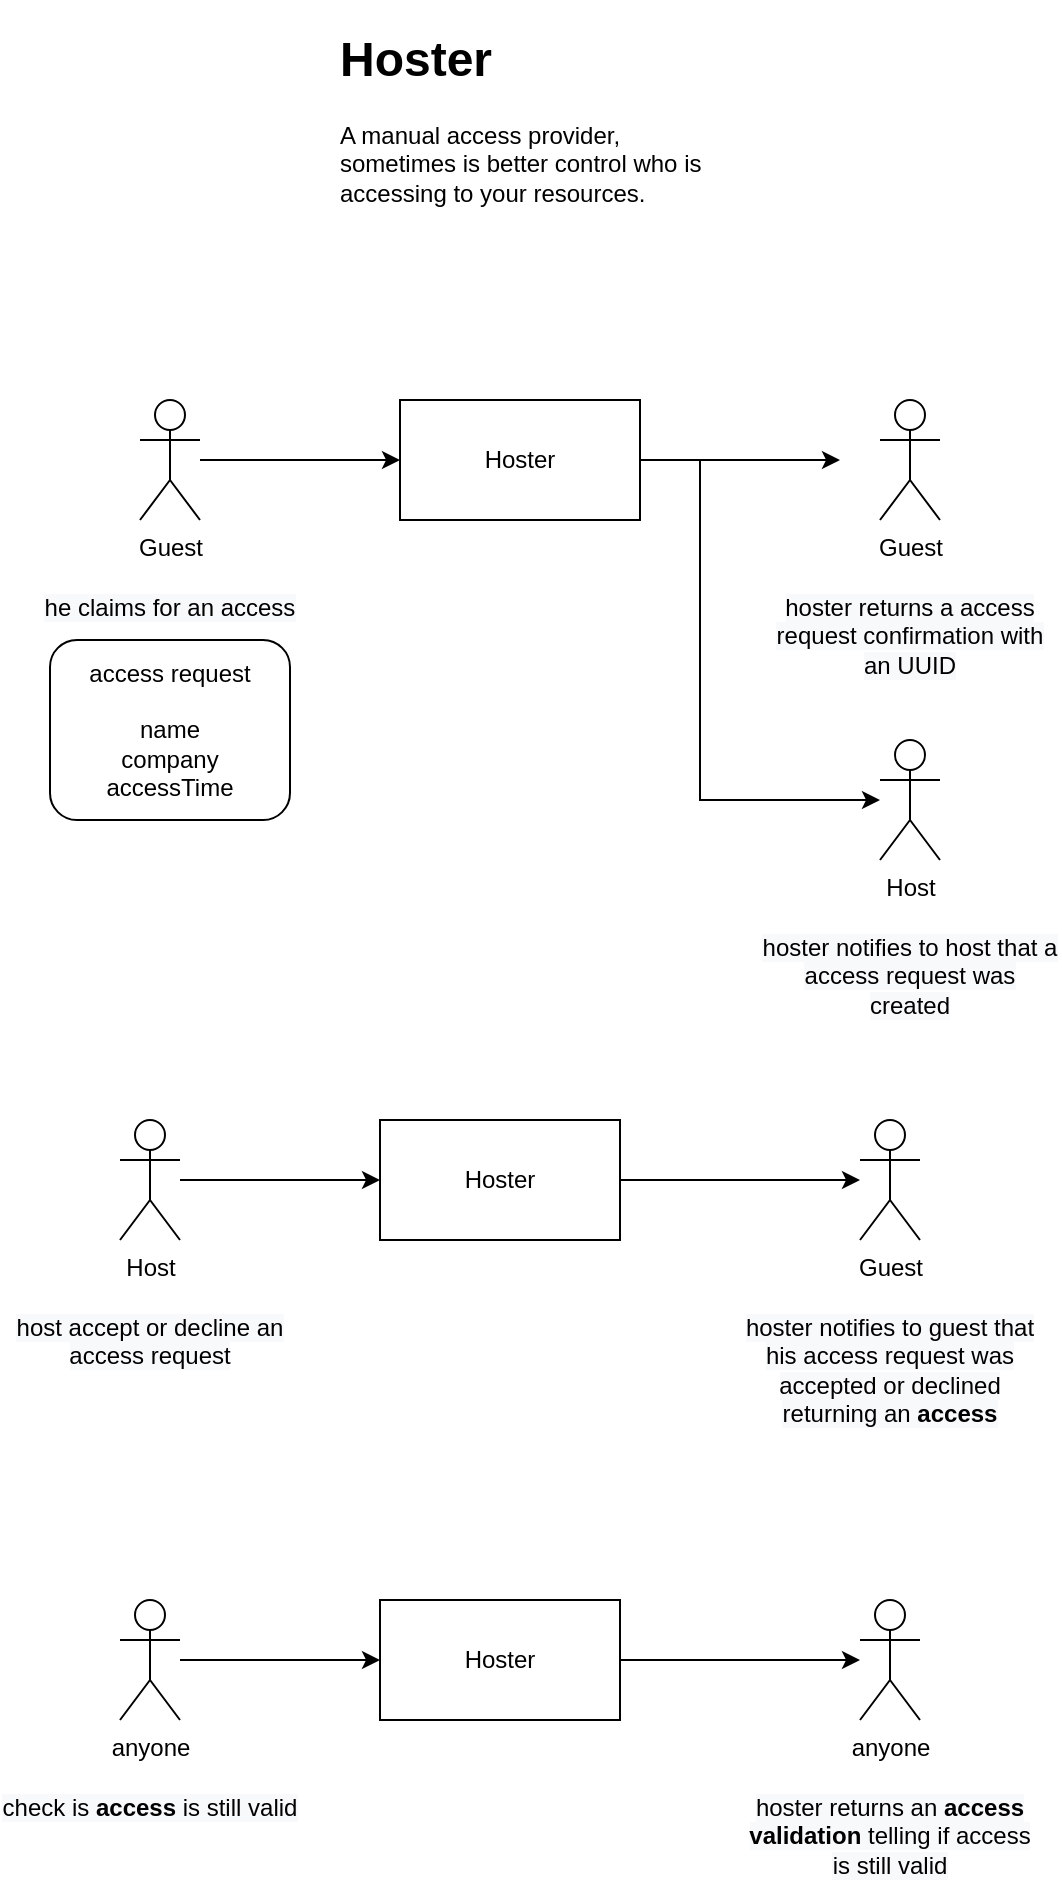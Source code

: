 <mxfile version="15.4.0" type="device" pages="2"><diagram id="d2rvheKDf0ymrMI7MiPh" name="Sketch"><mxGraphModel dx="946" dy="1797" grid="1" gridSize="10" guides="1" tooltips="1" connect="1" arrows="1" fold="1" page="1" pageScale="1" pageWidth="850" pageHeight="1100" math="0" shadow="0"><root><mxCell id="0"/><mxCell id="1" parent="0"/><mxCell id="F1nFw02v-N_Y8sJlDzPB-3" style="edgeStyle=orthogonalEdgeStyle;rounded=0;orthogonalLoop=1;jettySize=auto;html=1;entryX=0;entryY=0.5;entryDx=0;entryDy=0;" edge="1" parent="1" source="F1nFw02v-N_Y8sJlDzPB-1" target="F1nFw02v-N_Y8sJlDzPB-2"><mxGeometry relative="1" as="geometry"/></mxCell><mxCell id="F1nFw02v-N_Y8sJlDzPB-1" value="Guest" style="shape=umlActor;verticalLabelPosition=bottom;verticalAlign=top;html=1;outlineConnect=0;" vertex="1" parent="1"><mxGeometry x="80" y="80" width="30" height="60" as="geometry"/></mxCell><mxCell id="F1nFw02v-N_Y8sJlDzPB-8" style="edgeStyle=orthogonalEdgeStyle;rounded=0;orthogonalLoop=1;jettySize=auto;html=1;exitX=1;exitY=0.5;exitDx=0;exitDy=0;" edge="1" parent="1" source="F1nFw02v-N_Y8sJlDzPB-2"><mxGeometry relative="1" as="geometry"><mxPoint x="430" y="110" as="targetPoint"/></mxGeometry></mxCell><mxCell id="F1nFw02v-N_Y8sJlDzPB-14" style="edgeStyle=orthogonalEdgeStyle;rounded=0;orthogonalLoop=1;jettySize=auto;html=1;exitX=1;exitY=0.5;exitDx=0;exitDy=0;" edge="1" parent="1" source="F1nFw02v-N_Y8sJlDzPB-2" target="F1nFw02v-N_Y8sJlDzPB-13"><mxGeometry relative="1" as="geometry"><mxPoint x="440" y="290" as="targetPoint"/><Array as="points"><mxPoint x="360" y="110"/><mxPoint x="360" y="280"/></Array></mxGeometry></mxCell><mxCell id="F1nFw02v-N_Y8sJlDzPB-2" value="Hoster" style="rounded=0;whiteSpace=wrap;html=1;" vertex="1" parent="1"><mxGeometry x="210" y="80" width="120" height="60" as="geometry"/></mxCell><mxCell id="F1nFw02v-N_Y8sJlDzPB-4" value="&lt;span style=&quot;color: rgb(0 , 0 , 0) ; font-family: &amp;#34;helvetica&amp;#34; ; font-size: 12px ; font-style: normal ; font-weight: 400 ; letter-spacing: normal ; text-indent: 0px ; text-transform: none ; word-spacing: 0px ; background-color: rgb(248 , 249 , 250) ; display: inline ; float: none&quot;&gt;he claims for an access&lt;/span&gt;" style="text;whiteSpace=wrap;html=1;align=center;" vertex="1" parent="1"><mxGeometry x="20" y="170" width="150" height="30" as="geometry"/></mxCell><mxCell id="F1nFw02v-N_Y8sJlDzPB-5" value="access request&lt;br&gt;&lt;br&gt;name&lt;br&gt;company&lt;br&gt;accessTime" style="rounded=1;whiteSpace=wrap;html=1;" vertex="1" parent="1"><mxGeometry x="35" y="200" width="120" height="90" as="geometry"/></mxCell><mxCell id="F1nFw02v-N_Y8sJlDzPB-11" value="Guest" style="shape=umlActor;verticalLabelPosition=bottom;verticalAlign=top;html=1;outlineConnect=0;" vertex="1" parent="1"><mxGeometry x="450" y="80" width="30" height="60" as="geometry"/></mxCell><mxCell id="F1nFw02v-N_Y8sJlDzPB-12" value="&lt;span style=&quot;color: rgb(0 , 0 , 0) ; font-family: &amp;#34;helvetica&amp;#34; ; font-size: 12px ; font-style: normal ; font-weight: 400 ; letter-spacing: normal ; text-indent: 0px ; text-transform: none ; word-spacing: 0px ; background-color: rgb(248 , 249 , 250) ; display: inline ; float: none&quot;&gt;hoster returns a access request confirmation with an UUID&lt;/span&gt;" style="text;whiteSpace=wrap;html=1;align=center;" vertex="1" parent="1"><mxGeometry x="390" y="170" width="150" height="50" as="geometry"/></mxCell><mxCell id="F1nFw02v-N_Y8sJlDzPB-13" value="Host" style="shape=umlActor;verticalLabelPosition=bottom;verticalAlign=top;html=1;outlineConnect=0;" vertex="1" parent="1"><mxGeometry x="450" y="250" width="30" height="60" as="geometry"/></mxCell><mxCell id="F1nFw02v-N_Y8sJlDzPB-16" value="&lt;span style=&quot;color: rgb(0 , 0 , 0) ; font-family: &amp;#34;helvetica&amp;#34; ; font-size: 12px ; font-style: normal ; font-weight: 400 ; letter-spacing: normal ; text-indent: 0px ; text-transform: none ; word-spacing: 0px ; background-color: rgb(248 , 249 , 250) ; display: inline ; float: none&quot;&gt;hoster notifies to host that a access request was created&lt;/span&gt;" style="text;whiteSpace=wrap;html=1;align=center;" vertex="1" parent="1"><mxGeometry x="390" y="340" width="150" height="50" as="geometry"/></mxCell><mxCell id="F1nFw02v-N_Y8sJlDzPB-17" style="edgeStyle=orthogonalEdgeStyle;rounded=0;orthogonalLoop=1;jettySize=auto;html=1;entryX=0;entryY=0.5;entryDx=0;entryDy=0;" edge="1" parent="1" source="F1nFw02v-N_Y8sJlDzPB-18" target="F1nFw02v-N_Y8sJlDzPB-21"><mxGeometry relative="1" as="geometry"/></mxCell><mxCell id="F1nFw02v-N_Y8sJlDzPB-18" value="Host" style="shape=umlActor;verticalLabelPosition=bottom;verticalAlign=top;html=1;outlineConnect=0;" vertex="1" parent="1"><mxGeometry x="70" y="440" width="30" height="60" as="geometry"/></mxCell><mxCell id="F1nFw02v-N_Y8sJlDzPB-19" style="edgeStyle=orthogonalEdgeStyle;rounded=0;orthogonalLoop=1;jettySize=auto;html=1;exitX=1;exitY=0.5;exitDx=0;exitDy=0;" edge="1" parent="1" source="F1nFw02v-N_Y8sJlDzPB-21" target="F1nFw02v-N_Y8sJlDzPB-24"><mxGeometry relative="1" as="geometry"><mxPoint x="420" y="470" as="targetPoint"/></mxGeometry></mxCell><mxCell id="F1nFw02v-N_Y8sJlDzPB-21" value="Hoster" style="rounded=0;whiteSpace=wrap;html=1;" vertex="1" parent="1"><mxGeometry x="200" y="440" width="120" height="60" as="geometry"/></mxCell><mxCell id="F1nFw02v-N_Y8sJlDzPB-22" value="&lt;span style=&quot;color: rgb(0 , 0 , 0) ; font-family: &amp;#34;helvetica&amp;#34; ; font-size: 12px ; font-style: normal ; font-weight: 400 ; letter-spacing: normal ; text-indent: 0px ; text-transform: none ; word-spacing: 0px ; background-color: rgb(248 , 249 , 250) ; display: inline ; float: none&quot;&gt;host accept or decline an access request&lt;/span&gt;" style="text;whiteSpace=wrap;html=1;align=center;" vertex="1" parent="1"><mxGeometry x="10" y="530" width="150" height="30" as="geometry"/></mxCell><mxCell id="F1nFw02v-N_Y8sJlDzPB-24" value="Guest" style="shape=umlActor;verticalLabelPosition=bottom;verticalAlign=top;html=1;outlineConnect=0;" vertex="1" parent="1"><mxGeometry x="440" y="440" width="30" height="60" as="geometry"/></mxCell><mxCell id="F1nFw02v-N_Y8sJlDzPB-25" value="&lt;span style=&quot;color: rgb(0 , 0 , 0) ; font-family: &amp;#34;helvetica&amp;#34; ; font-size: 12px ; font-style: normal ; font-weight: 400 ; letter-spacing: normal ; text-indent: 0px ; text-transform: none ; word-spacing: 0px ; background-color: rgb(248 , 249 , 250) ; display: inline ; float: none&quot;&gt;hoster notifies to guest that his access request was accepted or declined returning an &lt;/span&gt;&lt;span style=&quot;color: rgb(0 , 0 , 0) ; font-family: &amp;#34;helvetica&amp;#34; ; font-size: 12px ; font-style: normal ; letter-spacing: normal ; text-indent: 0px ; text-transform: none ; word-spacing: 0px ; background-color: rgb(248 , 249 , 250) ; display: inline ; float: none&quot;&gt;&lt;b&gt;access&lt;/b&gt;&lt;/span&gt;" style="text;whiteSpace=wrap;html=1;align=center;" vertex="1" parent="1"><mxGeometry x="380" y="530" width="150" height="50" as="geometry"/></mxCell><mxCell id="F1nFw02v-N_Y8sJlDzPB-28" style="edgeStyle=orthogonalEdgeStyle;rounded=0;orthogonalLoop=1;jettySize=auto;html=1;entryX=0;entryY=0.5;entryDx=0;entryDy=0;" edge="1" parent="1" source="F1nFw02v-N_Y8sJlDzPB-29" target="F1nFw02v-N_Y8sJlDzPB-31"><mxGeometry relative="1" as="geometry"/></mxCell><mxCell id="F1nFw02v-N_Y8sJlDzPB-29" value="anyone" style="shape=umlActor;verticalLabelPosition=bottom;verticalAlign=top;html=1;outlineConnect=0;" vertex="1" parent="1"><mxGeometry x="70" y="680" width="30" height="60" as="geometry"/></mxCell><mxCell id="F1nFw02v-N_Y8sJlDzPB-30" style="edgeStyle=orthogonalEdgeStyle;rounded=0;orthogonalLoop=1;jettySize=auto;html=1;exitX=1;exitY=0.5;exitDx=0;exitDy=0;" edge="1" parent="1" source="F1nFw02v-N_Y8sJlDzPB-31" target="F1nFw02v-N_Y8sJlDzPB-33"><mxGeometry relative="1" as="geometry"><mxPoint x="420" y="710" as="targetPoint"/></mxGeometry></mxCell><mxCell id="F1nFw02v-N_Y8sJlDzPB-31" value="Hoster" style="rounded=0;whiteSpace=wrap;html=1;" vertex="1" parent="1"><mxGeometry x="200" y="680" width="120" height="60" as="geometry"/></mxCell><mxCell id="F1nFw02v-N_Y8sJlDzPB-32" value="&lt;span style=&quot;color: rgb(0 , 0 , 0) ; font-family: &amp;#34;helvetica&amp;#34; ; font-size: 12px ; font-style: normal ; font-weight: 400 ; letter-spacing: normal ; text-indent: 0px ; text-transform: none ; word-spacing: 0px ; background-color: rgb(248 , 249 , 250) ; display: inline ; float: none&quot;&gt;check is &lt;/span&gt;&lt;span style=&quot;color: rgb(0 , 0 , 0) ; font-family: &amp;#34;helvetica&amp;#34; ; font-size: 12px ; font-style: normal ; letter-spacing: normal ; text-indent: 0px ; text-transform: none ; word-spacing: 0px ; background-color: rgb(248 , 249 , 250) ; display: inline ; float: none&quot;&gt;&lt;b&gt;access&lt;/b&gt;&lt;/span&gt;&lt;span style=&quot;color: rgb(0 , 0 , 0) ; font-family: &amp;#34;helvetica&amp;#34; ; font-size: 12px ; font-style: normal ; font-weight: 400 ; letter-spacing: normal ; text-indent: 0px ; text-transform: none ; word-spacing: 0px ; background-color: rgb(248 , 249 , 250) ; display: inline ; float: none&quot;&gt; is still valid&lt;/span&gt;" style="text;whiteSpace=wrap;html=1;align=center;" vertex="1" parent="1"><mxGeometry x="10" y="770" width="150" height="30" as="geometry"/></mxCell><mxCell id="F1nFw02v-N_Y8sJlDzPB-33" value="anyone" style="shape=umlActor;verticalLabelPosition=bottom;verticalAlign=top;html=1;outlineConnect=0;" vertex="1" parent="1"><mxGeometry x="440" y="680" width="30" height="60" as="geometry"/></mxCell><mxCell id="F1nFw02v-N_Y8sJlDzPB-34" value="&lt;span style=&quot;color: rgb(0 , 0 , 0) ; font-family: &amp;#34;helvetica&amp;#34; ; font-size: 12px ; font-style: normal ; font-weight: 400 ; letter-spacing: normal ; text-indent: 0px ; text-transform: none ; word-spacing: 0px ; background-color: rgb(248 , 249 , 250) ; display: inline ; float: none&quot;&gt;hoster returns an &lt;/span&gt;&lt;span style=&quot;color: rgb(0 , 0 , 0) ; font-family: &amp;#34;helvetica&amp;#34; ; font-size: 12px ; font-style: normal ; letter-spacing: normal ; text-indent: 0px ; text-transform: none ; word-spacing: 0px ; background-color: rgb(248 , 249 , 250) ; display: inline ; float: none&quot;&gt;&lt;b&gt;access&lt;/b&gt;&lt;/span&gt;&lt;span style=&quot;color: rgb(0 , 0 , 0) ; font-family: &amp;#34;helvetica&amp;#34; ; font-size: 12px ; font-style: normal ; font-weight: 400 ; letter-spacing: normal ; text-indent: 0px ; text-transform: none ; word-spacing: 0px ; background-color: rgb(248 , 249 , 250) ; display: inline ; float: none&quot;&gt; &lt;/span&gt;&lt;span style=&quot;color: rgb(0 , 0 , 0) ; font-family: &amp;#34;helvetica&amp;#34; ; font-size: 12px ; font-style: normal ; letter-spacing: normal ; text-indent: 0px ; text-transform: none ; word-spacing: 0px ; background-color: rgb(248 , 249 , 250) ; display: inline ; float: none&quot;&gt;&lt;b&gt;validation&lt;/b&gt;&lt;/span&gt;&lt;span style=&quot;color: rgb(0 , 0 , 0) ; font-family: &amp;#34;helvetica&amp;#34; ; font-size: 12px ; font-style: normal ; font-weight: 400 ; letter-spacing: normal ; text-indent: 0px ; text-transform: none ; word-spacing: 0px ; background-color: rgb(248 , 249 , 250) ; display: inline ; float: none&quot;&gt;&amp;nbsp;telling if access is still valid&lt;/span&gt;" style="text;whiteSpace=wrap;html=1;align=center;" vertex="1" parent="1"><mxGeometry x="380" y="770" width="150" height="50" as="geometry"/></mxCell><mxCell id="F1nFw02v-N_Y8sJlDzPB-35" value="&lt;h1&gt;Hoster&lt;/h1&gt;&lt;p&gt;A manual access provider, sometimes is better control who is accessing to your resources.&amp;nbsp;&lt;/p&gt;" style="text;html=1;strokeColor=none;fillColor=none;spacing=5;spacingTop=-20;whiteSpace=wrap;overflow=hidden;rounded=0;" vertex="1" parent="1"><mxGeometry x="175" y="-110" width="190" height="120" as="geometry"/></mxCell></root></mxGraphModel></diagram><diagram id="fsc75fgdaNTIIo6GN8dq" name="Arquitecture"><mxGraphModel dx="788" dy="581" grid="1" gridSize="10" guides="1" tooltips="1" connect="1" arrows="1" fold="1" page="1" pageScale="1" pageWidth="850" pageHeight="1100" math="0" shadow="0"><root><mxCell id="JRRXc0a3QVWHq1n_-OtD-0"/><mxCell id="JRRXc0a3QVWHq1n_-OtD-1" parent="JRRXc0a3QVWHq1n_-OtD-0"/><mxCell id="JRRXc0a3QVWHq1n_-OtD-7" value="" style="rounded=0;whiteSpace=wrap;html=1;fillColor=none;" vertex="1" parent="JRRXc0a3QVWHq1n_-OtD-1"><mxGeometry x="160" y="140" width="550" height="330" as="geometry"/></mxCell><mxCell id="JRRXc0a3QVWHq1n_-OtD-2" value="ms-access-manager" style="rounded=1;whiteSpace=wrap;html=1;" vertex="1" parent="JRRXc0a3QVWHq1n_-OtD-1"><mxGeometry x="380" y="230" width="120" height="60" as="geometry"/></mxCell><mxCell id="JRRXc0a3QVWHq1n_-OtD-3" value="ui-guest" style="rounded=1;whiteSpace=wrap;html=1;" vertex="1" parent="JRRXc0a3QVWHq1n_-OtD-1"><mxGeometry x="190" y="347.55" width="120" height="60" as="geometry"/></mxCell><mxCell id="JRRXc0a3QVWHq1n_-OtD-4" value="ui-host" style="rounded=1;whiteSpace=wrap;html=1;" vertex="1" parent="JRRXc0a3QVWHq1n_-OtD-1"><mxGeometry x="190" y="190" width="120" height="60" as="geometry"/></mxCell><mxCell id="JRRXc0a3QVWHq1n_-OtD-8" value="" style="aspect=fixed;html=1;points=[];align=center;image;fontSize=12;image=img/lib/azure2/containers/Kubernetes_Services.svg;fillColor=none;" vertex="1" parent="JRRXc0a3QVWHq1n_-OtD-1"><mxGeometry x="642" y="400" width="68" height="60" as="geometry"/></mxCell><mxCell id="JRRXc0a3QVWHq1n_-OtD-11" value="ms-access-requests" style="rounded=1;whiteSpace=wrap;html=1;" vertex="1" parent="JRRXc0a3QVWHq1n_-OtD-1"><mxGeometry x="380" y="330" width="120" height="60" as="geometry"/></mxCell><mxCell id="I6zxyewI-ypHTkQR2d3u-0" value="" style="aspect=fixed;html=1;points=[];align=center;image;fontSize=12;image=img/lib/azure2/databases/Azure_Database_PostgreSQL_Server.svg;fillColor=none;" vertex="1" parent="JRRXc0a3QVWHq1n_-OtD-1"><mxGeometry x="550" y="274" width="42" height="56" as="geometry"/></mxCell><mxCell id="I6zxyewI-ypHTkQR2d3u-2" value="" style="aspect=fixed;html=1;points=[];align=center;image;fontSize=12;image=img/lib/azure2/general/Cubes.svg;fillColor=none;" vertex="1" parent="JRRXc0a3QVWHq1n_-OtD-1"><mxGeometry x="463" y="210" width="37" height="37.55" as="geometry"/></mxCell><mxCell id="I6zxyewI-ypHTkQR2d3u-3" value="" style="aspect=fixed;html=1;points=[];align=center;image;fontSize=12;image=img/lib/azure2/general/Cubes.svg;fillColor=none;" vertex="1" parent="JRRXc0a3QVWHq1n_-OtD-1"><mxGeometry x="463" y="310" width="37" height="37.55" as="geometry"/></mxCell><mxCell id="I6zxyewI-ypHTkQR2d3u-4" value="" style="sketch=0;outlineConnect=0;fontColor=#232F3E;gradientColor=none;fillColor=#6CAE3E;strokeColor=none;dashed=0;verticalLabelPosition=bottom;verticalAlign=top;align=center;html=1;fontSize=12;fontStyle=0;aspect=fixed;pointerEvents=1;shape=mxgraph.aws4.http_protocol;" vertex="1" parent="JRRXc0a3QVWHq1n_-OtD-1"><mxGeometry x="370" y="219.55" width="28" height="28" as="geometry"/></mxCell><mxCell id="I6zxyewI-ypHTkQR2d3u-5" value="" style="sketch=0;outlineConnect=0;fontColor=#232F3E;gradientColor=none;fillColor=#6CAE3E;strokeColor=none;dashed=0;verticalLabelPosition=bottom;verticalAlign=top;align=center;html=1;fontSize=12;fontStyle=0;aspect=fixed;pointerEvents=1;shape=mxgraph.aws4.http_protocol;" vertex="1" parent="JRRXc0a3QVWHq1n_-OtD-1"><mxGeometry x="370" y="319.55" width="28" height="28" as="geometry"/></mxCell></root></mxGraphModel></diagram></mxfile>